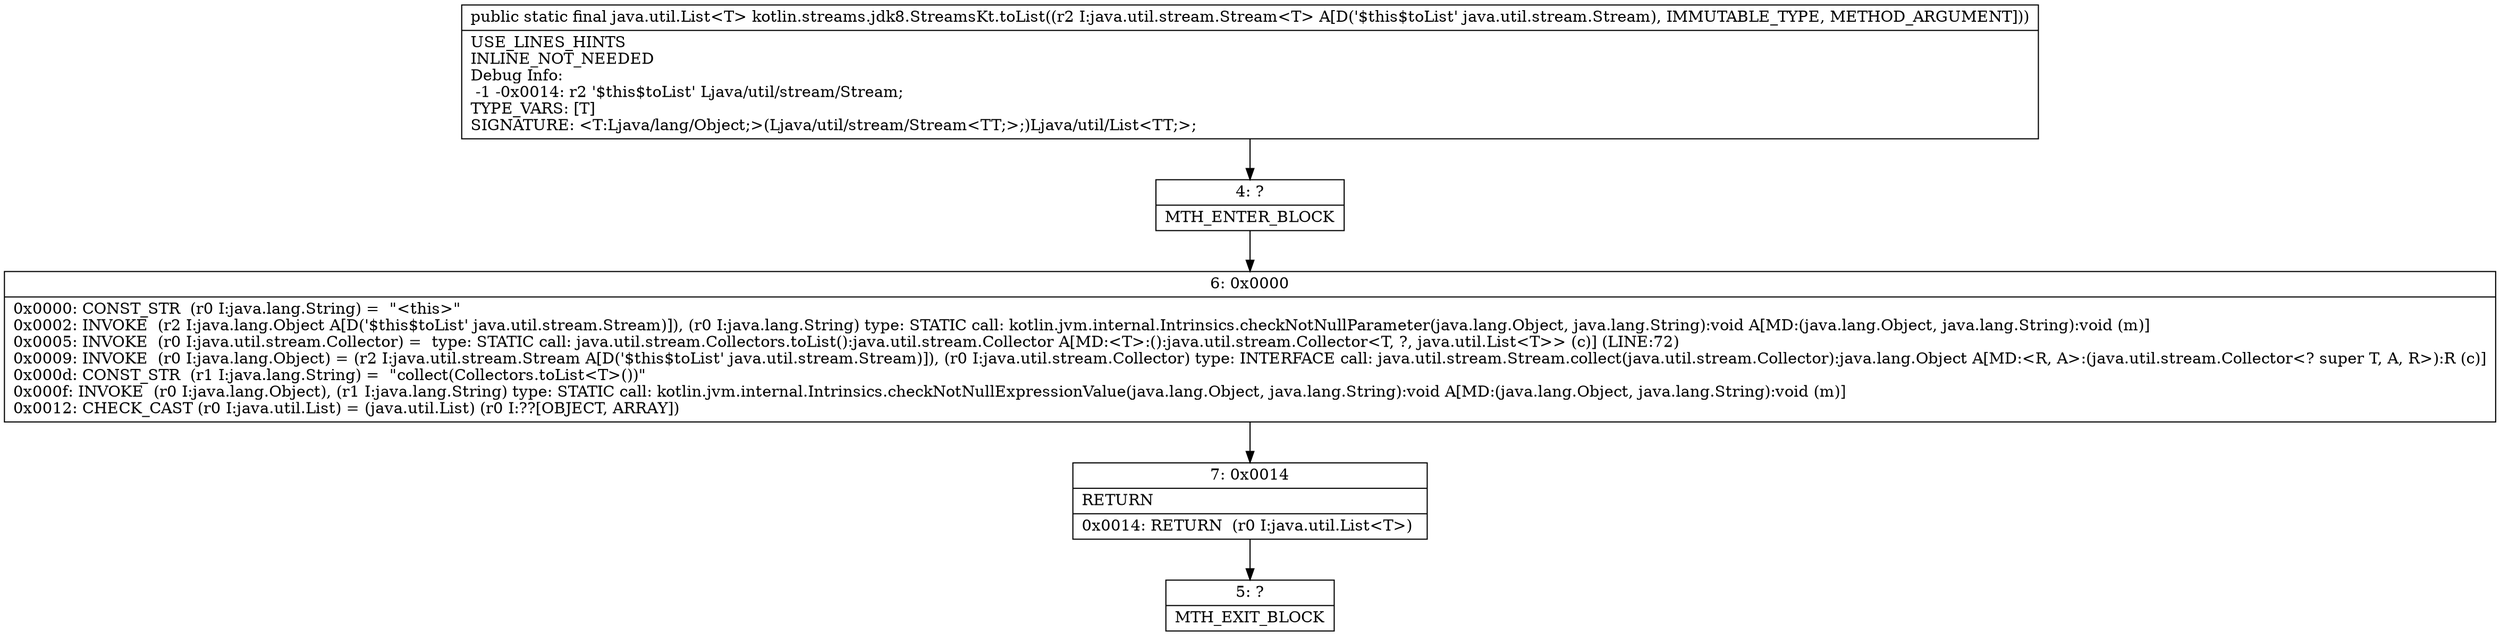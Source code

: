 digraph "CFG forkotlin.streams.jdk8.StreamsKt.toList(Ljava\/util\/stream\/Stream;)Ljava\/util\/List;" {
Node_4 [shape=record,label="{4\:\ ?|MTH_ENTER_BLOCK\l}"];
Node_6 [shape=record,label="{6\:\ 0x0000|0x0000: CONST_STR  (r0 I:java.lang.String) =  \"\<this\>\" \l0x0002: INVOKE  (r2 I:java.lang.Object A[D('$this$toList' java.util.stream.Stream)]), (r0 I:java.lang.String) type: STATIC call: kotlin.jvm.internal.Intrinsics.checkNotNullParameter(java.lang.Object, java.lang.String):void A[MD:(java.lang.Object, java.lang.String):void (m)]\l0x0005: INVOKE  (r0 I:java.util.stream.Collector) =  type: STATIC call: java.util.stream.Collectors.toList():java.util.stream.Collector A[MD:\<T\>:():java.util.stream.Collector\<T, ?, java.util.List\<T\>\> (c)] (LINE:72)\l0x0009: INVOKE  (r0 I:java.lang.Object) = (r2 I:java.util.stream.Stream A[D('$this$toList' java.util.stream.Stream)]), (r0 I:java.util.stream.Collector) type: INTERFACE call: java.util.stream.Stream.collect(java.util.stream.Collector):java.lang.Object A[MD:\<R, A\>:(java.util.stream.Collector\<? super T, A, R\>):R (c)]\l0x000d: CONST_STR  (r1 I:java.lang.String) =  \"collect(Collectors.toList\<T\>())\" \l0x000f: INVOKE  (r0 I:java.lang.Object), (r1 I:java.lang.String) type: STATIC call: kotlin.jvm.internal.Intrinsics.checkNotNullExpressionValue(java.lang.Object, java.lang.String):void A[MD:(java.lang.Object, java.lang.String):void (m)]\l0x0012: CHECK_CAST (r0 I:java.util.List) = (java.util.List) (r0 I:??[OBJECT, ARRAY]) \l}"];
Node_7 [shape=record,label="{7\:\ 0x0014|RETURN\l|0x0014: RETURN  (r0 I:java.util.List\<T\>) \l}"];
Node_5 [shape=record,label="{5\:\ ?|MTH_EXIT_BLOCK\l}"];
MethodNode[shape=record,label="{public static final java.util.List\<T\> kotlin.streams.jdk8.StreamsKt.toList((r2 I:java.util.stream.Stream\<T\> A[D('$this$toList' java.util.stream.Stream), IMMUTABLE_TYPE, METHOD_ARGUMENT]))  | USE_LINES_HINTS\lINLINE_NOT_NEEDED\lDebug Info:\l  \-1 \-0x0014: r2 '$this$toList' Ljava\/util\/stream\/Stream;\lTYPE_VARS: [T]\lSIGNATURE: \<T:Ljava\/lang\/Object;\>(Ljava\/util\/stream\/Stream\<TT;\>;)Ljava\/util\/List\<TT;\>;\l}"];
MethodNode -> Node_4;Node_4 -> Node_6;
Node_6 -> Node_7;
Node_7 -> Node_5;
}

